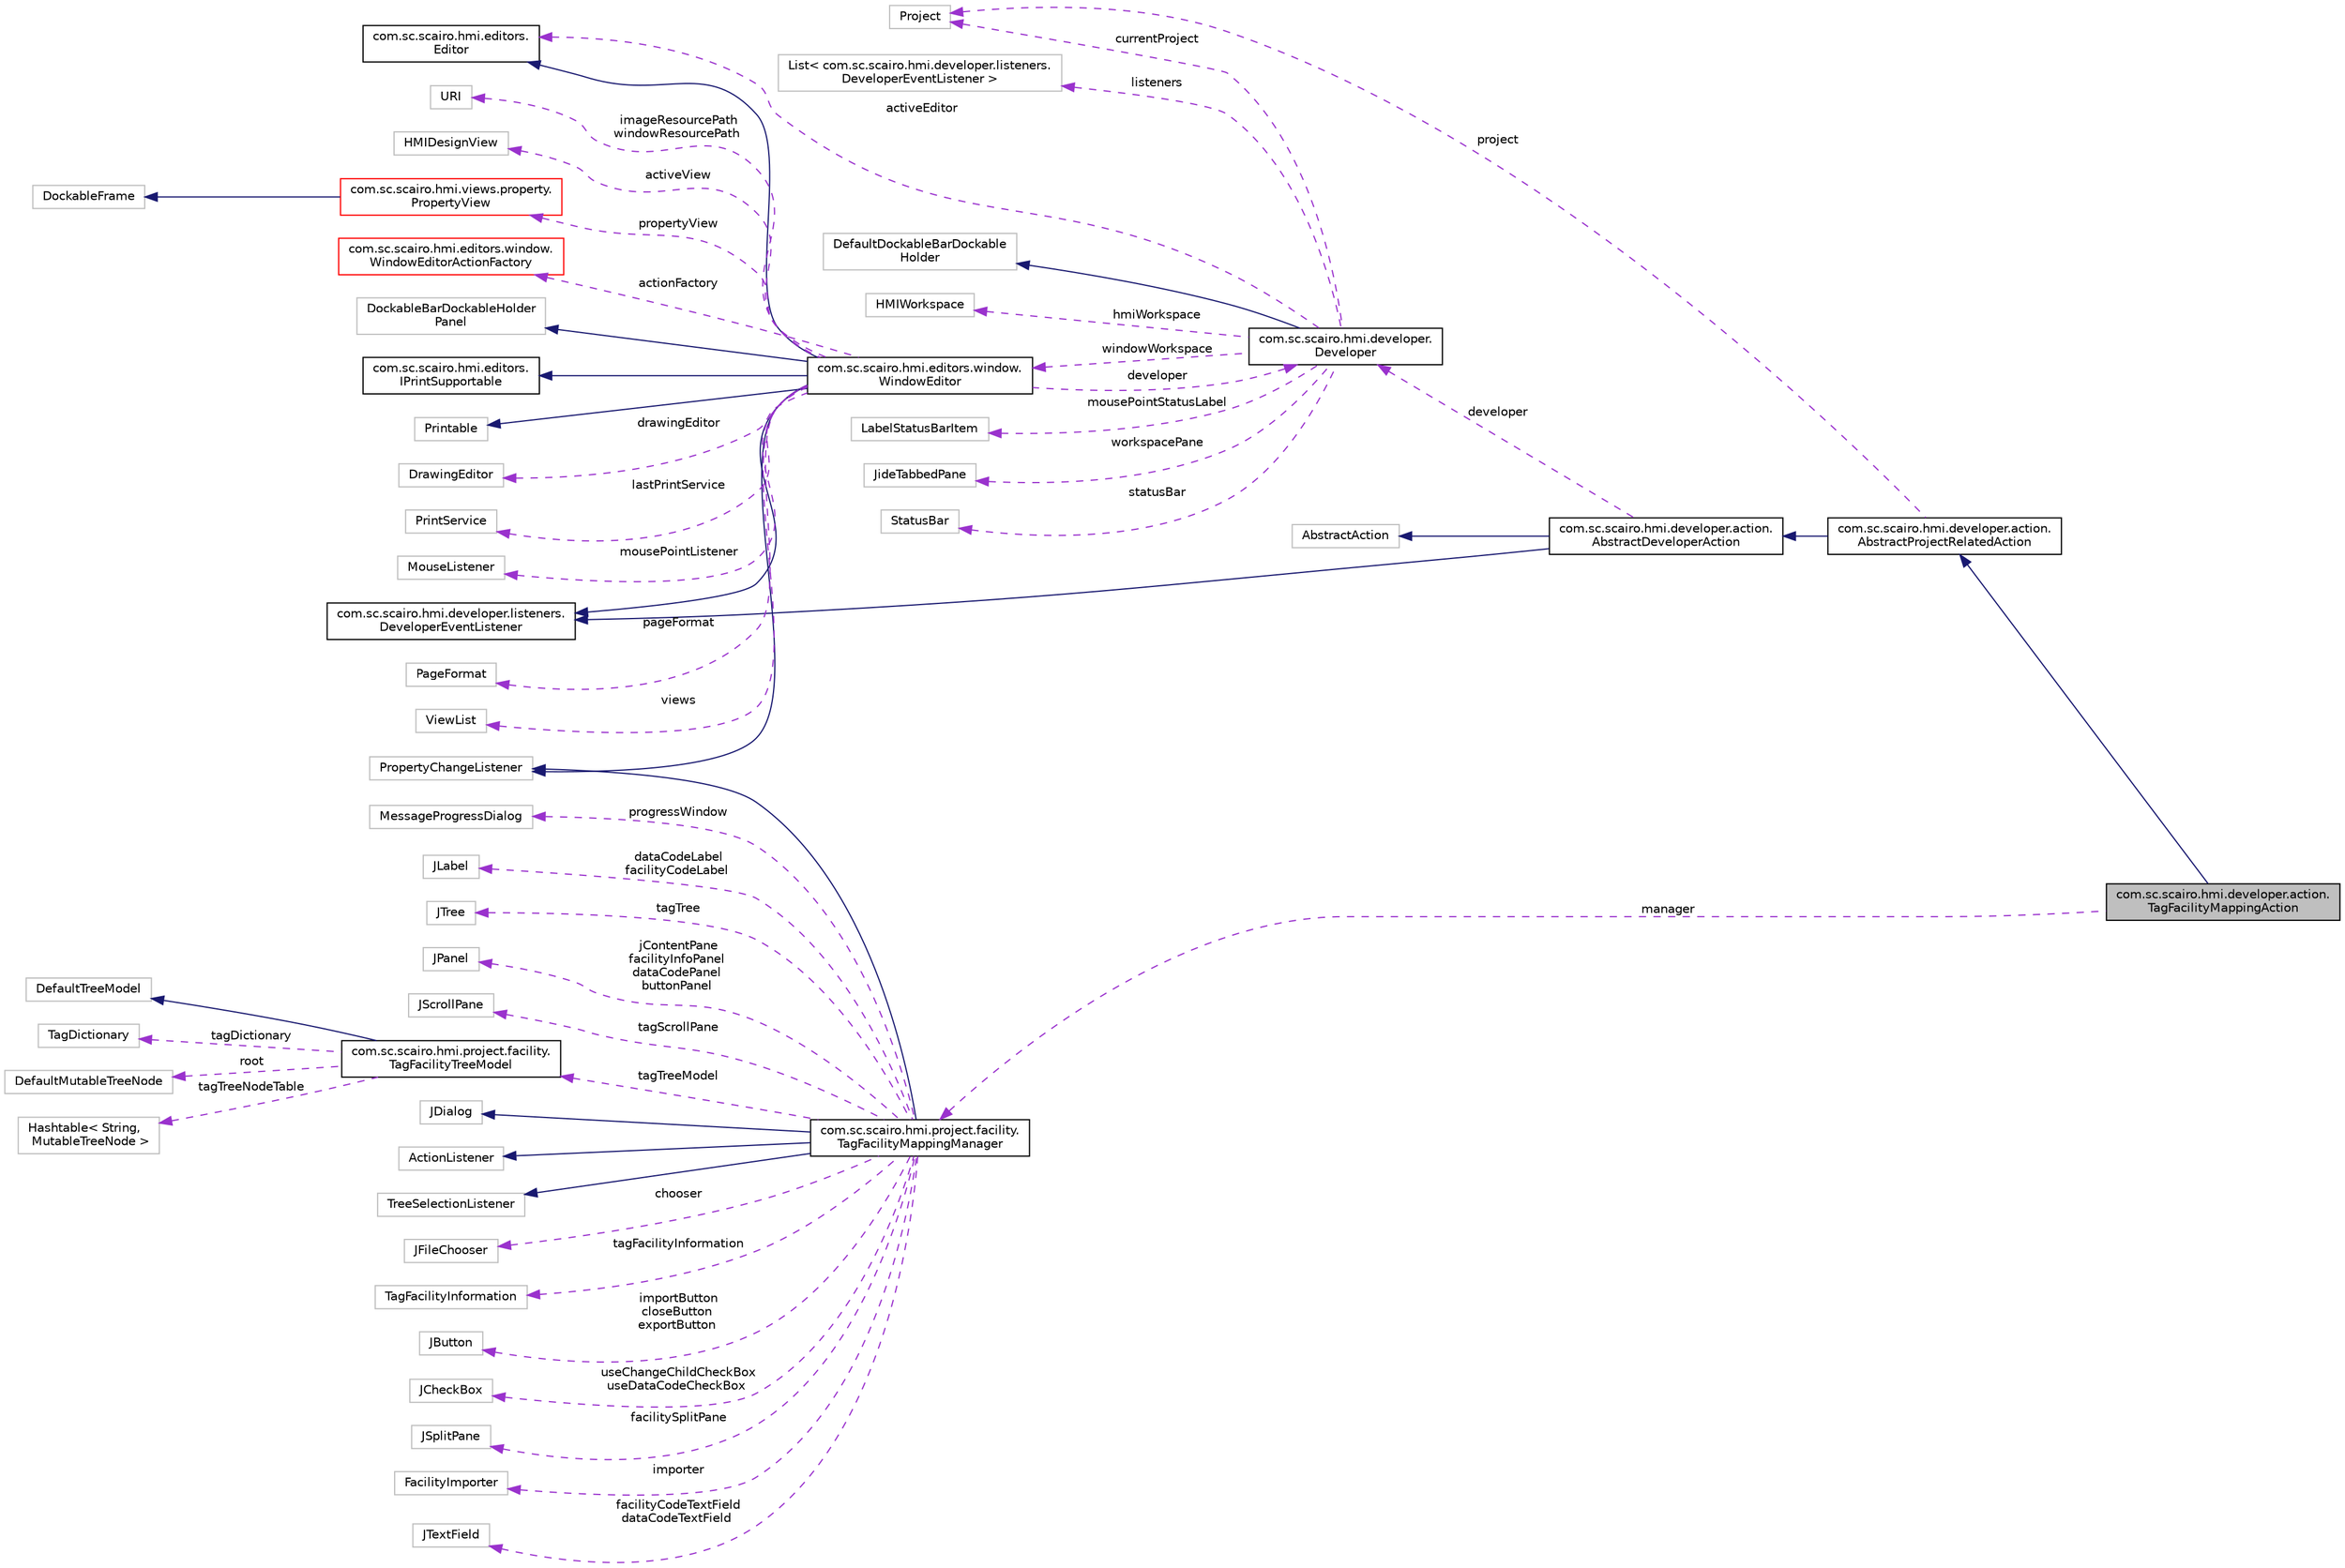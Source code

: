 digraph "com.sc.scairo.hmi.developer.action.TagFacilityMappingAction"
{
 // LATEX_PDF_SIZE
  edge [fontname="Helvetica",fontsize="10",labelfontname="Helvetica",labelfontsize="10"];
  node [fontname="Helvetica",fontsize="10",shape=record];
  rankdir="LR";
  Node1 [label="com.sc.scairo.hmi.developer.action.\lTagFacilityMappingAction",height=0.2,width=0.4,color="black", fillcolor="grey75", style="filled", fontcolor="black",tooltip=" "];
  Node2 -> Node1 [dir="back",color="midnightblue",fontsize="10",style="solid",fontname="Helvetica"];
  Node2 [label="com.sc.scairo.hmi.developer.action.\lAbstractProjectRelatedAction",height=0.2,width=0.4,color="black", fillcolor="white", style="filled",URL="$classcom_1_1sc_1_1scairo_1_1hmi_1_1developer_1_1action_1_1_abstract_project_related_action.html",tooltip=" "];
  Node3 -> Node2 [dir="back",color="midnightblue",fontsize="10",style="solid",fontname="Helvetica"];
  Node3 [label="com.sc.scairo.hmi.developer.action.\lAbstractDeveloperAction",height=0.2,width=0.4,color="black", fillcolor="white", style="filled",URL="$classcom_1_1sc_1_1scairo_1_1hmi_1_1developer_1_1action_1_1_abstract_developer_action.html",tooltip=" "];
  Node4 -> Node3 [dir="back",color="midnightblue",fontsize="10",style="solid",fontname="Helvetica"];
  Node4 [label="AbstractAction",height=0.2,width=0.4,color="grey75", fillcolor="white", style="filled",tooltip=" "];
  Node5 -> Node3 [dir="back",color="midnightblue",fontsize="10",style="solid",fontname="Helvetica"];
  Node5 [label="com.sc.scairo.hmi.developer.listeners.\lDeveloperEventListener",height=0.2,width=0.4,color="black", fillcolor="white", style="filled",URL="$interfacecom_1_1sc_1_1scairo_1_1hmi_1_1developer_1_1listeners_1_1_developer_event_listener.html",tooltip=" "];
  Node6 -> Node3 [dir="back",color="darkorchid3",fontsize="10",style="dashed",label=" developer" ,fontname="Helvetica"];
  Node6 [label="com.sc.scairo.hmi.developer.\lDeveloper",height=0.2,width=0.4,color="black", fillcolor="white", style="filled",URL="$classcom_1_1sc_1_1scairo_1_1hmi_1_1developer_1_1_developer.html",tooltip=" "];
  Node7 -> Node6 [dir="back",color="midnightblue",fontsize="10",style="solid",fontname="Helvetica"];
  Node7 [label="DefaultDockableBarDockable\lHolder",height=0.2,width=0.4,color="grey75", fillcolor="white", style="filled",tooltip=" "];
  Node8 -> Node6 [dir="back",color="darkorchid3",fontsize="10",style="dashed",label=" hmiWorkspace" ,fontname="Helvetica"];
  Node8 [label="HMIWorkspace",height=0.2,width=0.4,color="grey75", fillcolor="white", style="filled",tooltip=" "];
  Node9 -> Node6 [dir="back",color="darkorchid3",fontsize="10",style="dashed",label=" windowWorkspace" ,fontname="Helvetica"];
  Node9 [label="com.sc.scairo.hmi.editors.window.\lWindowEditor",height=0.2,width=0.4,color="black", fillcolor="white", style="filled",URL="$classcom_1_1sc_1_1scairo_1_1hmi_1_1editors_1_1window_1_1_window_editor.html",tooltip=" "];
  Node10 -> Node9 [dir="back",color="midnightblue",fontsize="10",style="solid",fontname="Helvetica"];
  Node10 [label="DockableBarDockableHolder\lPanel",height=0.2,width=0.4,color="grey75", fillcolor="white", style="filled",tooltip=" "];
  Node5 -> Node9 [dir="back",color="midnightblue",fontsize="10",style="solid",fontname="Helvetica"];
  Node11 -> Node9 [dir="back",color="midnightblue",fontsize="10",style="solid",fontname="Helvetica"];
  Node11 [label="PropertyChangeListener",height=0.2,width=0.4,color="grey75", fillcolor="white", style="filled",tooltip=" "];
  Node12 -> Node9 [dir="back",color="midnightblue",fontsize="10",style="solid",fontname="Helvetica"];
  Node12 [label="com.sc.scairo.hmi.editors.\lEditor",height=0.2,width=0.4,color="black", fillcolor="white", style="filled",URL="$interfacecom_1_1sc_1_1scairo_1_1hmi_1_1editors_1_1_editor.html",tooltip=" "];
  Node13 -> Node9 [dir="back",color="midnightblue",fontsize="10",style="solid",fontname="Helvetica"];
  Node13 [label="com.sc.scairo.hmi.editors.\lIPrintSupportable",height=0.2,width=0.4,color="black", fillcolor="white", style="filled",URL="$interfacecom_1_1sc_1_1scairo_1_1hmi_1_1editors_1_1_i_print_supportable.html",tooltip=" "];
  Node14 -> Node9 [dir="back",color="midnightblue",fontsize="10",style="solid",fontname="Helvetica"];
  Node14 [label="Printable",height=0.2,width=0.4,color="grey75", fillcolor="white", style="filled",tooltip=" "];
  Node15 -> Node9 [dir="back",color="darkorchid3",fontsize="10",style="dashed",label=" drawingEditor" ,fontname="Helvetica"];
  Node15 [label="DrawingEditor",height=0.2,width=0.4,color="grey75", fillcolor="white", style="filled",tooltip=" "];
  Node16 -> Node9 [dir="back",color="darkorchid3",fontsize="10",style="dashed",label=" lastPrintService" ,fontname="Helvetica"];
  Node16 [label="PrintService",height=0.2,width=0.4,color="grey75", fillcolor="white", style="filled",tooltip=" "];
  Node17 -> Node9 [dir="back",color="darkorchid3",fontsize="10",style="dashed",label=" mousePointListener" ,fontname="Helvetica"];
  Node17 [label="MouseListener",height=0.2,width=0.4,color="grey75", fillcolor="white", style="filled",tooltip=" "];
  Node18 -> Node9 [dir="back",color="darkorchid3",fontsize="10",style="dashed",label=" pageFormat" ,fontname="Helvetica"];
  Node18 [label="PageFormat",height=0.2,width=0.4,color="grey75", fillcolor="white", style="filled",tooltip=" "];
  Node19 -> Node9 [dir="back",color="darkorchid3",fontsize="10",style="dashed",label=" views" ,fontname="Helvetica"];
  Node19 [label="ViewList",height=0.2,width=0.4,color="grey75", fillcolor="white", style="filled",tooltip=" "];
  Node20 -> Node9 [dir="back",color="darkorchid3",fontsize="10",style="dashed",label=" imageResourcePath\nwindowResourcePath" ,fontname="Helvetica"];
  Node20 [label="URI",height=0.2,width=0.4,color="grey75", fillcolor="white", style="filled",tooltip=" "];
  Node21 -> Node9 [dir="back",color="darkorchid3",fontsize="10",style="dashed",label=" activeView" ,fontname="Helvetica"];
  Node21 [label="HMIDesignView",height=0.2,width=0.4,color="grey75", fillcolor="white", style="filled",tooltip=" "];
  Node6 -> Node9 [dir="back",color="darkorchid3",fontsize="10",style="dashed",label=" developer" ,fontname="Helvetica"];
  Node22 -> Node9 [dir="back",color="darkorchid3",fontsize="10",style="dashed",label=" propertyView" ,fontname="Helvetica"];
  Node22 [label="com.sc.scairo.hmi.views.property.\lPropertyView",height=0.2,width=0.4,color="red", fillcolor="white", style="filled",URL="$classcom_1_1sc_1_1scairo_1_1hmi_1_1views_1_1property_1_1_property_view.html",tooltip=" "];
  Node23 -> Node22 [dir="back",color="midnightblue",fontsize="10",style="solid",fontname="Helvetica"];
  Node23 [label="DockableFrame",height=0.2,width=0.4,color="grey75", fillcolor="white", style="filled",tooltip=" "];
  Node48 -> Node9 [dir="back",color="darkorchid3",fontsize="10",style="dashed",label=" actionFactory" ,fontname="Helvetica"];
  Node48 [label="com.sc.scairo.hmi.editors.window.\lWindowEditorActionFactory",height=0.2,width=0.4,color="red", fillcolor="white", style="filled",URL="$classcom_1_1sc_1_1scairo_1_1hmi_1_1editors_1_1window_1_1_window_editor_action_factory.html",tooltip=" "];
  Node56 -> Node6 [dir="back",color="darkorchid3",fontsize="10",style="dashed",label=" mousePointStatusLabel" ,fontname="Helvetica"];
  Node56 [label="LabelStatusBarItem",height=0.2,width=0.4,color="grey75", fillcolor="white", style="filled",tooltip=" "];
  Node57 -> Node6 [dir="back",color="darkorchid3",fontsize="10",style="dashed",label=" workspacePane" ,fontname="Helvetica"];
  Node57 [label="JideTabbedPane",height=0.2,width=0.4,color="grey75", fillcolor="white", style="filled",tooltip=" "];
  Node58 -> Node6 [dir="back",color="darkorchid3",fontsize="10",style="dashed",label=" statusBar" ,fontname="Helvetica"];
  Node58 [label="StatusBar",height=0.2,width=0.4,color="grey75", fillcolor="white", style="filled",tooltip=" "];
  Node59 -> Node6 [dir="back",color="darkorchid3",fontsize="10",style="dashed",label=" currentProject" ,fontname="Helvetica"];
  Node59 [label="Project",height=0.2,width=0.4,color="grey75", fillcolor="white", style="filled",tooltip=" "];
  Node60 -> Node6 [dir="back",color="darkorchid3",fontsize="10",style="dashed",label=" listeners" ,fontname="Helvetica"];
  Node60 [label="List\< com.sc.scairo.hmi.developer.listeners.\lDeveloperEventListener \>",height=0.2,width=0.4,color="grey75", fillcolor="white", style="filled",tooltip=" "];
  Node12 -> Node6 [dir="back",color="darkorchid3",fontsize="10",style="dashed",label=" activeEditor" ,fontname="Helvetica"];
  Node59 -> Node2 [dir="back",color="darkorchid3",fontsize="10",style="dashed",label=" project" ,fontname="Helvetica"];
  Node61 -> Node1 [dir="back",color="darkorchid3",fontsize="10",style="dashed",label=" manager" ,fontname="Helvetica"];
  Node61 [label="com.sc.scairo.hmi.project.facility.\lTagFacilityMappingManager",height=0.2,width=0.4,color="black", fillcolor="white", style="filled",URL="$classcom_1_1sc_1_1scairo_1_1hmi_1_1project_1_1facility_1_1_tag_facility_mapping_manager.html",tooltip=" "];
  Node62 -> Node61 [dir="back",color="midnightblue",fontsize="10",style="solid",fontname="Helvetica"];
  Node62 [label="JDialog",height=0.2,width=0.4,color="grey75", fillcolor="white", style="filled",tooltip=" "];
  Node63 -> Node61 [dir="back",color="midnightblue",fontsize="10",style="solid",fontname="Helvetica"];
  Node63 [label="ActionListener",height=0.2,width=0.4,color="grey75", fillcolor="white", style="filled",tooltip=" "];
  Node64 -> Node61 [dir="back",color="midnightblue",fontsize="10",style="solid",fontname="Helvetica"];
  Node64 [label="TreeSelectionListener",height=0.2,width=0.4,color="grey75", fillcolor="white", style="filled",tooltip=" "];
  Node11 -> Node61 [dir="back",color="midnightblue",fontsize="10",style="solid",fontname="Helvetica"];
  Node65 -> Node61 [dir="back",color="darkorchid3",fontsize="10",style="dashed",label=" chooser" ,fontname="Helvetica"];
  Node65 [label="JFileChooser",height=0.2,width=0.4,color="grey75", fillcolor="white", style="filled",tooltip=" "];
  Node66 -> Node61 [dir="back",color="darkorchid3",fontsize="10",style="dashed",label=" tagFacilityInformation" ,fontname="Helvetica"];
  Node66 [label="TagFacilityInformation",height=0.2,width=0.4,color="grey75", fillcolor="white", style="filled",tooltip=" "];
  Node67 -> Node61 [dir="back",color="darkorchid3",fontsize="10",style="dashed",label=" importButton\ncloseButton\nexportButton" ,fontname="Helvetica"];
  Node67 [label="JButton",height=0.2,width=0.4,color="grey75", fillcolor="white", style="filled",tooltip=" "];
  Node68 -> Node61 [dir="back",color="darkorchid3",fontsize="10",style="dashed",label=" useChangeChildCheckBox\nuseDataCodeCheckBox" ,fontname="Helvetica"];
  Node68 [label="JCheckBox",height=0.2,width=0.4,color="grey75", fillcolor="white", style="filled",tooltip=" "];
  Node69 -> Node61 [dir="back",color="darkorchid3",fontsize="10",style="dashed",label=" facilitySplitPane" ,fontname="Helvetica"];
  Node69 [label="JSplitPane",height=0.2,width=0.4,color="grey75", fillcolor="white", style="filled",tooltip=" "];
  Node70 -> Node61 [dir="back",color="darkorchid3",fontsize="10",style="dashed",label=" importer" ,fontname="Helvetica"];
  Node70 [label="FacilityImporter",height=0.2,width=0.4,color="grey75", fillcolor="white", style="filled",tooltip=" "];
  Node71 -> Node61 [dir="back",color="darkorchid3",fontsize="10",style="dashed",label=" facilityCodeTextField\ndataCodeTextField" ,fontname="Helvetica"];
  Node71 [label="JTextField",height=0.2,width=0.4,color="grey75", fillcolor="white", style="filled",tooltip=" "];
  Node72 -> Node61 [dir="back",color="darkorchid3",fontsize="10",style="dashed",label=" progressWindow" ,fontname="Helvetica"];
  Node72 [label="MessageProgressDialog",height=0.2,width=0.4,color="grey75", fillcolor="white", style="filled",tooltip=" "];
  Node73 -> Node61 [dir="back",color="darkorchid3",fontsize="10",style="dashed",label=" dataCodeLabel\nfacilityCodeLabel" ,fontname="Helvetica"];
  Node73 [label="JLabel",height=0.2,width=0.4,color="grey75", fillcolor="white", style="filled",tooltip=" "];
  Node74 -> Node61 [dir="back",color="darkorchid3",fontsize="10",style="dashed",label=" tagTree" ,fontname="Helvetica"];
  Node74 [label="JTree",height=0.2,width=0.4,color="grey75", fillcolor="white", style="filled",tooltip=" "];
  Node75 -> Node61 [dir="back",color="darkorchid3",fontsize="10",style="dashed",label=" jContentPane\nfacilityInfoPanel\ndataCodePanel\nbuttonPanel" ,fontname="Helvetica"];
  Node75 [label="JPanel",height=0.2,width=0.4,color="grey75", fillcolor="white", style="filled",tooltip=" "];
  Node76 -> Node61 [dir="back",color="darkorchid3",fontsize="10",style="dashed",label=" tagScrollPane" ,fontname="Helvetica"];
  Node76 [label="JScrollPane",height=0.2,width=0.4,color="grey75", fillcolor="white", style="filled",tooltip=" "];
  Node77 -> Node61 [dir="back",color="darkorchid3",fontsize="10",style="dashed",label=" tagTreeModel" ,fontname="Helvetica"];
  Node77 [label="com.sc.scairo.hmi.project.facility.\lTagFacilityTreeModel",height=0.2,width=0.4,color="black", fillcolor="white", style="filled",URL="$classcom_1_1sc_1_1scairo_1_1hmi_1_1project_1_1facility_1_1_tag_facility_tree_model.html",tooltip=" "];
  Node78 -> Node77 [dir="back",color="midnightblue",fontsize="10",style="solid",fontname="Helvetica"];
  Node78 [label="DefaultTreeModel",height=0.2,width=0.4,color="grey75", fillcolor="white", style="filled",tooltip=" "];
  Node79 -> Node77 [dir="back",color="darkorchid3",fontsize="10",style="dashed",label=" tagDictionary" ,fontname="Helvetica"];
  Node79 [label="TagDictionary",height=0.2,width=0.4,color="grey75", fillcolor="white", style="filled",tooltip=" "];
  Node80 -> Node77 [dir="back",color="darkorchid3",fontsize="10",style="dashed",label=" root" ,fontname="Helvetica"];
  Node80 [label="DefaultMutableTreeNode",height=0.2,width=0.4,color="grey75", fillcolor="white", style="filled",tooltip=" "];
  Node81 -> Node77 [dir="back",color="darkorchid3",fontsize="10",style="dashed",label=" tagTreeNodeTable" ,fontname="Helvetica"];
  Node81 [label="Hashtable\< String,\l MutableTreeNode \>",height=0.2,width=0.4,color="grey75", fillcolor="white", style="filled",tooltip=" "];
}
